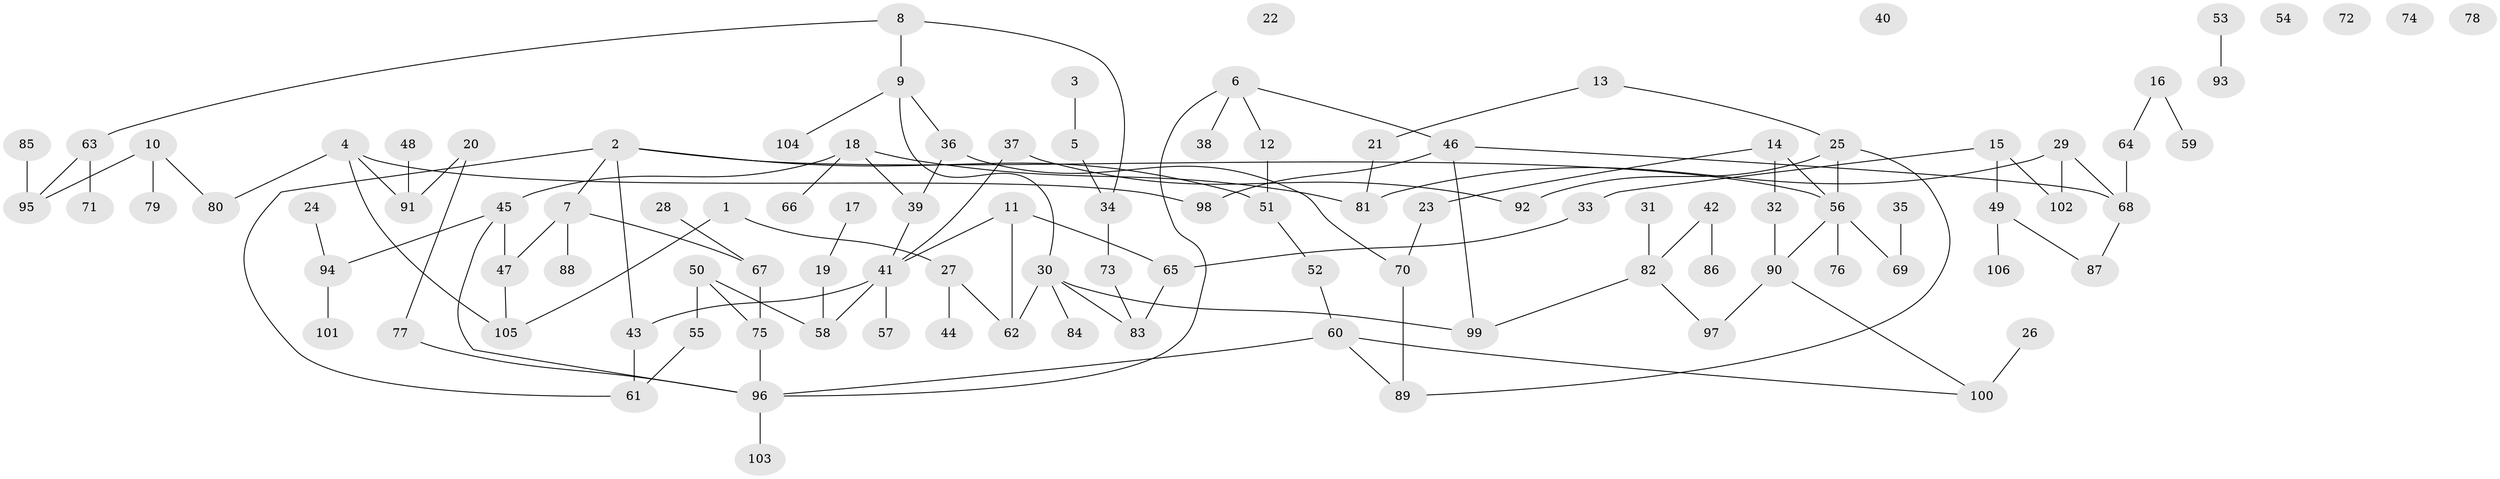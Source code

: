 // coarse degree distribution, {4: 0.1388888888888889, 5: 0.16666666666666666, 1: 0.1388888888888889, 2: 0.3055555555555556, 3: 0.19444444444444445, 8: 0.05555555555555555}
// Generated by graph-tools (version 1.1) at 2025/35/03/04/25 23:35:51]
// undirected, 106 vertices, 124 edges
graph export_dot {
  node [color=gray90,style=filled];
  1;
  2;
  3;
  4;
  5;
  6;
  7;
  8;
  9;
  10;
  11;
  12;
  13;
  14;
  15;
  16;
  17;
  18;
  19;
  20;
  21;
  22;
  23;
  24;
  25;
  26;
  27;
  28;
  29;
  30;
  31;
  32;
  33;
  34;
  35;
  36;
  37;
  38;
  39;
  40;
  41;
  42;
  43;
  44;
  45;
  46;
  47;
  48;
  49;
  50;
  51;
  52;
  53;
  54;
  55;
  56;
  57;
  58;
  59;
  60;
  61;
  62;
  63;
  64;
  65;
  66;
  67;
  68;
  69;
  70;
  71;
  72;
  73;
  74;
  75;
  76;
  77;
  78;
  79;
  80;
  81;
  82;
  83;
  84;
  85;
  86;
  87;
  88;
  89;
  90;
  91;
  92;
  93;
  94;
  95;
  96;
  97;
  98;
  99;
  100;
  101;
  102;
  103;
  104;
  105;
  106;
  1 -- 27;
  1 -- 105;
  2 -- 7;
  2 -- 43;
  2 -- 51;
  2 -- 56;
  2 -- 61;
  3 -- 5;
  4 -- 80;
  4 -- 91;
  4 -- 98;
  4 -- 105;
  5 -- 34;
  6 -- 12;
  6 -- 38;
  6 -- 46;
  6 -- 96;
  7 -- 47;
  7 -- 67;
  7 -- 88;
  8 -- 9;
  8 -- 34;
  8 -- 63;
  9 -- 30;
  9 -- 36;
  9 -- 104;
  10 -- 79;
  10 -- 80;
  10 -- 95;
  11 -- 41;
  11 -- 62;
  11 -- 65;
  12 -- 51;
  13 -- 21;
  13 -- 25;
  14 -- 23;
  14 -- 32;
  14 -- 56;
  15 -- 33;
  15 -- 49;
  15 -- 102;
  16 -- 59;
  16 -- 64;
  17 -- 19;
  18 -- 39;
  18 -- 45;
  18 -- 66;
  18 -- 81;
  19 -- 58;
  20 -- 77;
  20 -- 91;
  21 -- 81;
  23 -- 70;
  24 -- 94;
  25 -- 56;
  25 -- 89;
  25 -- 92;
  26 -- 100;
  27 -- 44;
  27 -- 62;
  28 -- 67;
  29 -- 68;
  29 -- 81;
  29 -- 102;
  30 -- 62;
  30 -- 83;
  30 -- 84;
  30 -- 99;
  31 -- 82;
  32 -- 90;
  33 -- 65;
  34 -- 73;
  35 -- 69;
  36 -- 39;
  36 -- 70;
  37 -- 41;
  37 -- 92;
  39 -- 41;
  41 -- 43;
  41 -- 57;
  41 -- 58;
  42 -- 82;
  42 -- 86;
  43 -- 61;
  45 -- 47;
  45 -- 94;
  45 -- 96;
  46 -- 68;
  46 -- 98;
  46 -- 99;
  47 -- 105;
  48 -- 91;
  49 -- 87;
  49 -- 106;
  50 -- 55;
  50 -- 58;
  50 -- 75;
  51 -- 52;
  52 -- 60;
  53 -- 93;
  55 -- 61;
  56 -- 69;
  56 -- 76;
  56 -- 90;
  60 -- 89;
  60 -- 96;
  60 -- 100;
  63 -- 71;
  63 -- 95;
  64 -- 68;
  65 -- 83;
  67 -- 75;
  68 -- 87;
  70 -- 89;
  73 -- 83;
  75 -- 96;
  77 -- 96;
  82 -- 97;
  82 -- 99;
  85 -- 95;
  90 -- 97;
  90 -- 100;
  94 -- 101;
  96 -- 103;
}
